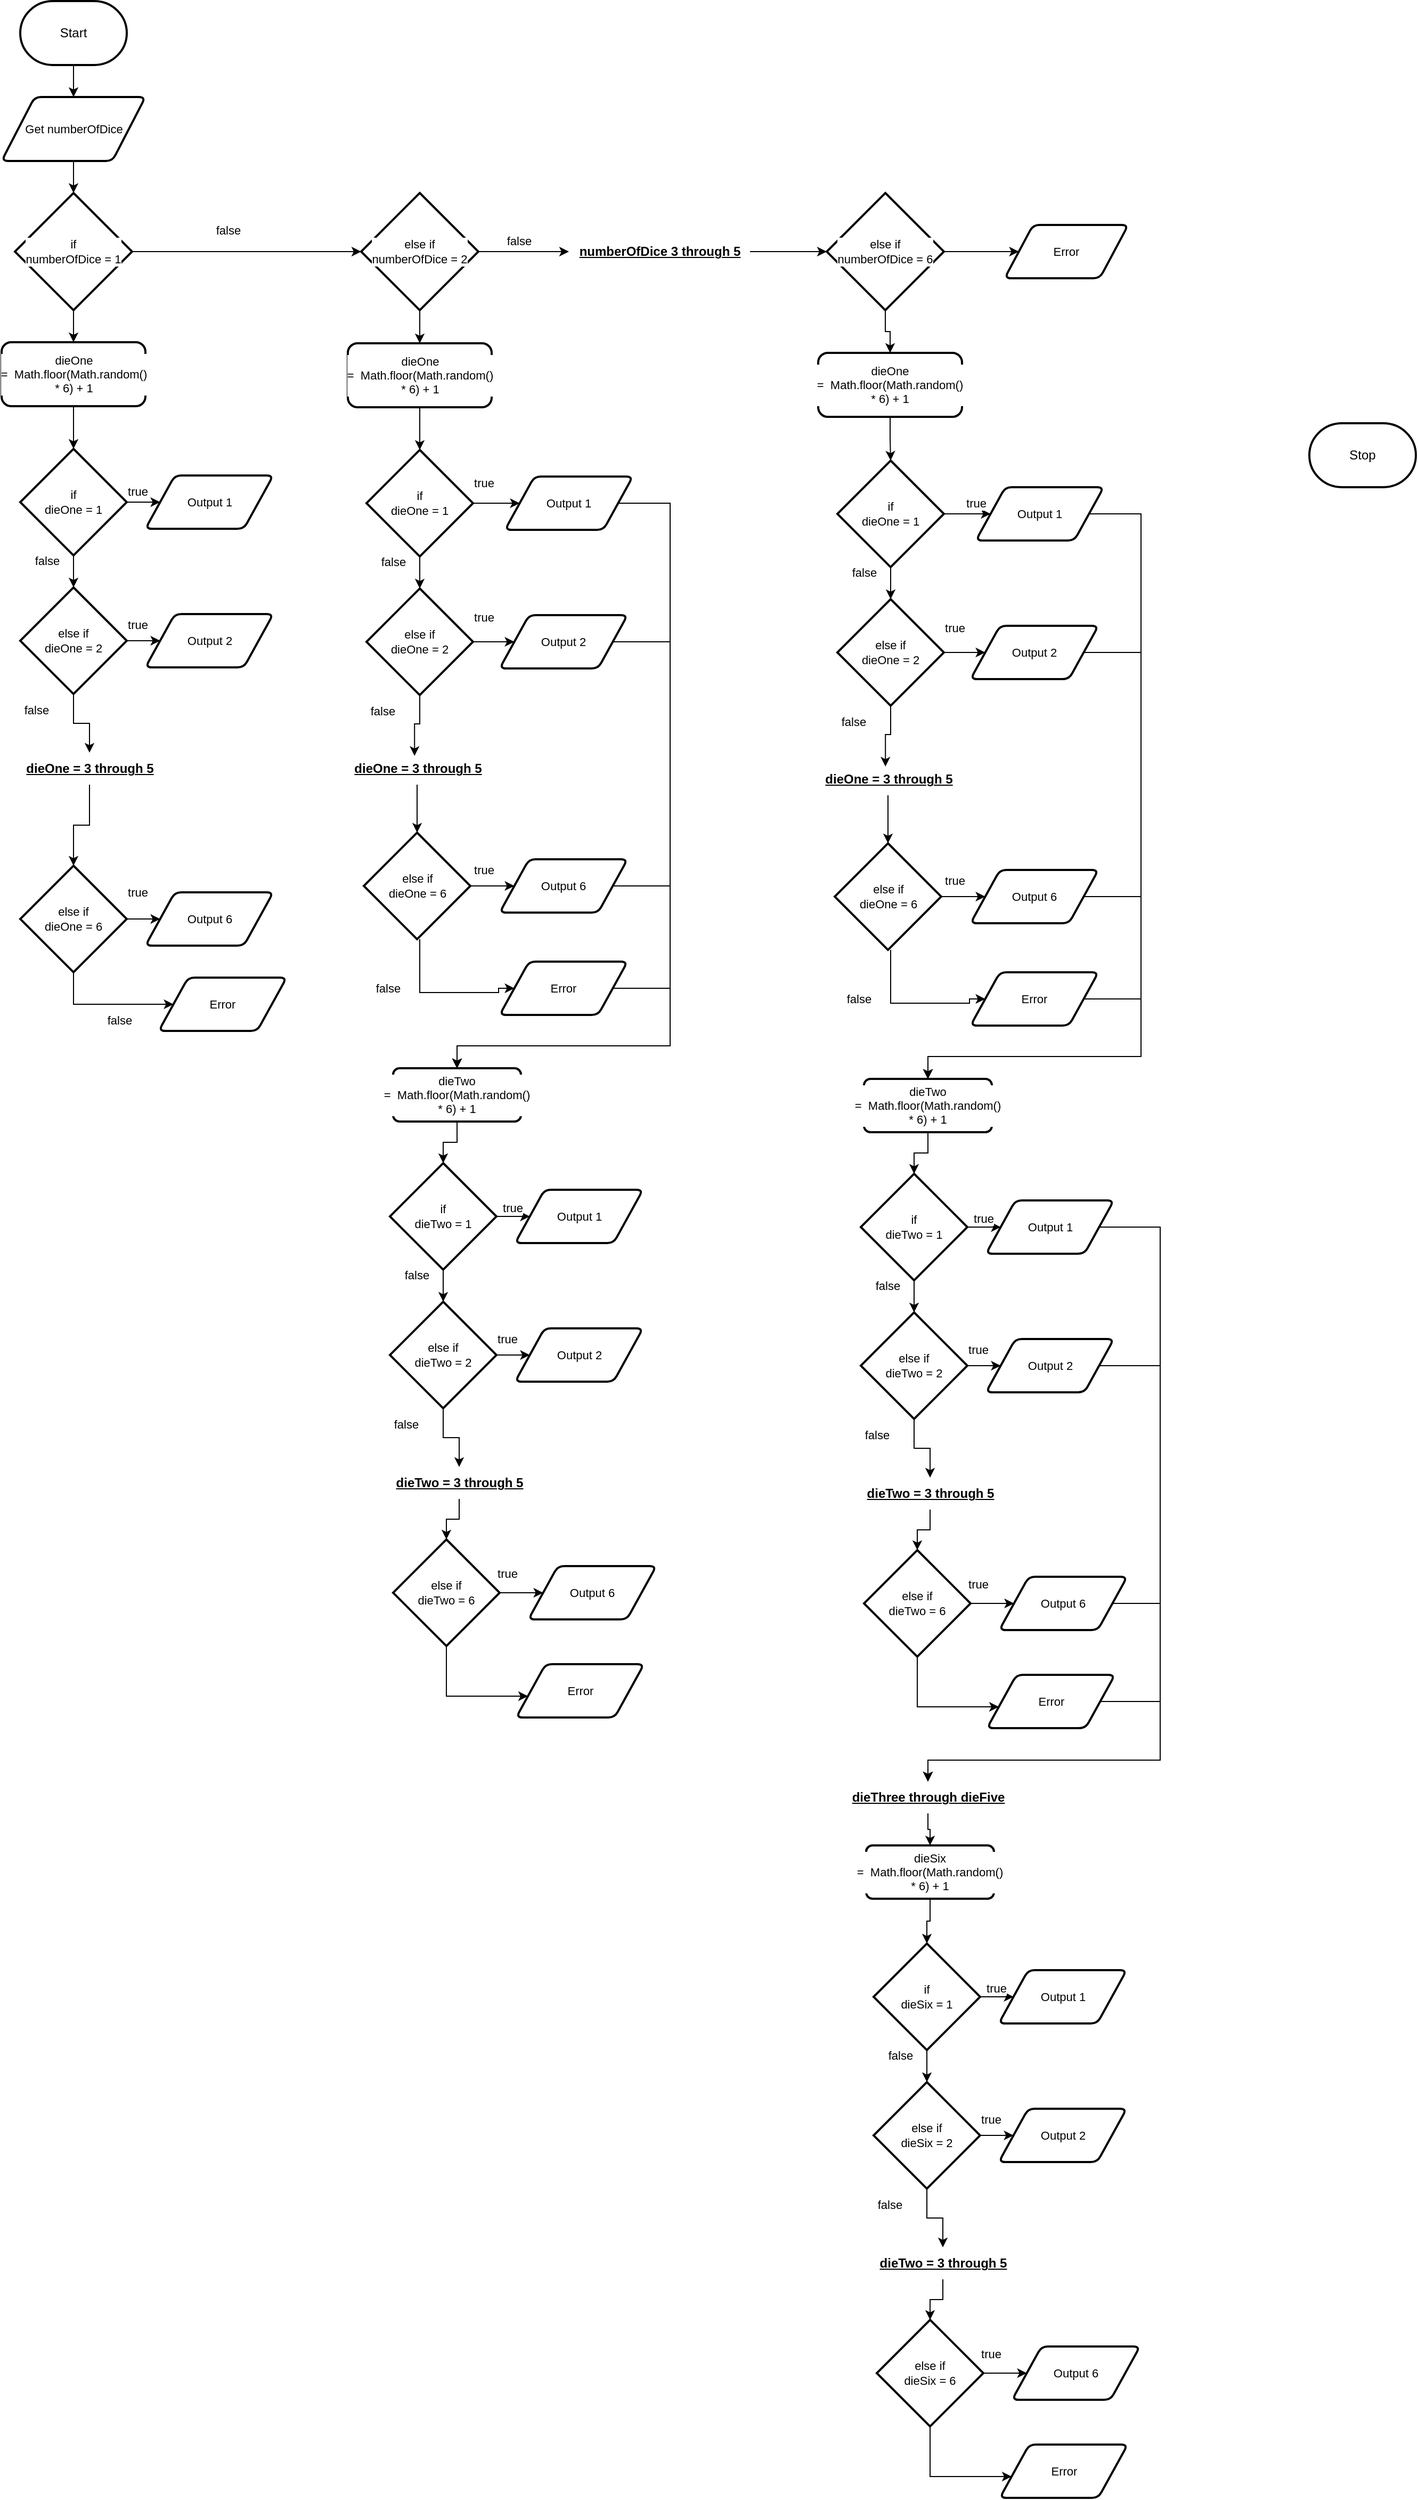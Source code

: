<mxfile>
    <diagram id="HIP3nbAZw_EuaXWnEj3U" name="Page-1">
        <mxGraphModel dx="1920" dy="935" grid="1" gridSize="10" guides="1" tooltips="1" connect="1" arrows="1" fold="1" page="1" pageScale="1" pageWidth="850" pageHeight="1100" math="0" shadow="0">
            <root>
                <mxCell id="0"/>
                <mxCell id="1" parent="0"/>
                <mxCell id="7" value="" style="edgeStyle=orthogonalEdgeStyle;shape=connector;rounded=0;html=1;strokeColor=default;align=center;verticalAlign=middle;fontFamily=Helvetica;fontSize=11;fontColor=default;labelBackgroundColor=default;endArrow=classic;" parent="1" source="2" target="6" edge="1">
                    <mxGeometry relative="1" as="geometry"/>
                </mxCell>
                <mxCell id="2" value="Start" style="strokeWidth=2;html=1;shape=mxgraph.flowchart.terminator;whiteSpace=wrap;" parent="1" vertex="1">
                    <mxGeometry x="50" y="10" width="100" height="60" as="geometry"/>
                </mxCell>
                <mxCell id="5" value="Stop" style="strokeWidth=2;html=1;shape=mxgraph.flowchart.terminator;whiteSpace=wrap;" parent="1" vertex="1">
                    <mxGeometry x="1260" y="406" width="100" height="60" as="geometry"/>
                </mxCell>
                <mxCell id="12" value="" style="edgeStyle=orthogonalEdgeStyle;shape=connector;rounded=0;html=1;strokeColor=default;align=center;verticalAlign=middle;fontFamily=Helvetica;fontSize=11;fontColor=default;labelBackgroundColor=default;endArrow=classic;" parent="1" source="6" target="11" edge="1">
                    <mxGeometry relative="1" as="geometry"/>
                </mxCell>
                <mxCell id="6" value="Get numberOfDice" style="shape=parallelogram;html=1;strokeWidth=2;perimeter=parallelogramPerimeter;whiteSpace=wrap;rounded=1;arcSize=12;size=0.23;fontFamily=Helvetica;fontSize=11;fontColor=default;labelBackgroundColor=default;" parent="1" vertex="1">
                    <mxGeometry x="32.5" y="100" width="135" height="60" as="geometry"/>
                </mxCell>
                <mxCell id="17" value="" style="edgeStyle=orthogonalEdgeStyle;shape=connector;rounded=0;html=1;strokeColor=default;align=center;verticalAlign=middle;fontFamily=Helvetica;fontSize=11;fontColor=default;labelBackgroundColor=default;endArrow=classic;" parent="1" source="11" target="13" edge="1">
                    <mxGeometry relative="1" as="geometry"/>
                </mxCell>
                <mxCell id="29" value="" style="edgeStyle=orthogonalEdgeStyle;shape=connector;rounded=0;html=1;strokeColor=default;align=center;verticalAlign=middle;fontFamily=Helvetica;fontSize=11;fontColor=default;labelBackgroundColor=default;endArrow=classic;" parent="1" source="11" target="28" edge="1">
                    <mxGeometry relative="1" as="geometry"/>
                </mxCell>
                <mxCell id="11" value="if&lt;div&gt;numberOfDice = 1&lt;/div&gt;" style="strokeWidth=2;html=1;shape=mxgraph.flowchart.decision;whiteSpace=wrap;fontFamily=Helvetica;fontSize=11;fontColor=default;labelBackgroundColor=default;" parent="1" vertex="1">
                    <mxGeometry x="45" y="190" width="110" height="110" as="geometry"/>
                </mxCell>
                <mxCell id="18" value="" style="edgeStyle=orthogonalEdgeStyle;shape=connector;rounded=0;html=1;strokeColor=default;align=center;verticalAlign=middle;fontFamily=Helvetica;fontSize=11;fontColor=default;labelBackgroundColor=default;endArrow=classic;" parent="1" source="259" target="14" edge="1">
                    <mxGeometry relative="1" as="geometry"/>
                </mxCell>
                <mxCell id="102" value="" style="edgeStyle=orthogonalEdgeStyle;shape=connector;rounded=0;html=1;strokeColor=default;align=center;verticalAlign=middle;fontFamily=Helvetica;fontSize=11;fontColor=default;labelBackgroundColor=default;endArrow=classic;" parent="1" source="13" target="69" edge="1">
                    <mxGeometry relative="1" as="geometry"/>
                </mxCell>
                <mxCell id="13" value="else if&lt;br&gt;&lt;div&gt;numberOfDice = 2&lt;/div&gt;" style="strokeWidth=2;html=1;shape=mxgraph.flowchart.decision;whiteSpace=wrap;fontFamily=Helvetica;fontSize=11;fontColor=default;labelBackgroundColor=default;" parent="1" vertex="1">
                    <mxGeometry x="370" y="190" width="110" height="110" as="geometry"/>
                </mxCell>
                <mxCell id="346" value="" style="edgeStyle=orthogonalEdgeStyle;shape=connector;rounded=0;html=1;strokeColor=default;align=center;verticalAlign=middle;fontFamily=Helvetica;fontSize=11;fontColor=default;labelBackgroundColor=default;endArrow=classic;" edge="1" parent="1" source="14" target="345">
                    <mxGeometry relative="1" as="geometry"/>
                </mxCell>
                <mxCell id="383" value="" style="edgeStyle=orthogonalEdgeStyle;shape=connector;rounded=0;html=1;strokeColor=default;align=center;verticalAlign=middle;fontFamily=Helvetica;fontSize=11;fontColor=default;labelBackgroundColor=default;endArrow=classic;" edge="1" parent="1" source="14" target="382">
                    <mxGeometry relative="1" as="geometry"/>
                </mxCell>
                <mxCell id="14" value="else if&lt;br&gt;&lt;div&gt;numberOfDice = 6&lt;/div&gt;" style="strokeWidth=2;html=1;shape=mxgraph.flowchart.decision;whiteSpace=wrap;fontFamily=Helvetica;fontSize=11;fontColor=default;labelBackgroundColor=default;" parent="1" vertex="1">
                    <mxGeometry x="807" y="190" width="110" height="110" as="geometry"/>
                </mxCell>
                <mxCell id="27" value="false" style="text;html=1;align=center;verticalAlign=middle;resizable=0;points=[];autosize=1;strokeColor=none;fillColor=none;fontFamily=Helvetica;fontSize=11;fontColor=default;labelBackgroundColor=default;" parent="1" vertex="1">
                    <mxGeometry x="220" y="210" width="50" height="30" as="geometry"/>
                </mxCell>
                <mxCell id="31" value="" style="edgeStyle=orthogonalEdgeStyle;shape=connector;rounded=0;html=1;strokeColor=default;align=center;verticalAlign=middle;fontFamily=Helvetica;fontSize=11;fontColor=default;labelBackgroundColor=default;endArrow=classic;" parent="1" source="28" target="30" edge="1">
                    <mxGeometry relative="1" as="geometry"/>
                </mxCell>
                <mxCell id="28" value="dieOne =&amp;nbsp;&amp;nbsp;Math.floor(Math.random() * 6) + 1" style="rounded=1;whiteSpace=wrap;html=1;fontSize=11;strokeWidth=2;labelBackgroundColor=default;" parent="1" vertex="1">
                    <mxGeometry x="32.5" y="330" width="135" height="60" as="geometry"/>
                </mxCell>
                <mxCell id="37" value="" style="edgeStyle=orthogonalEdgeStyle;shape=connector;rounded=0;html=1;strokeColor=default;align=center;verticalAlign=middle;fontFamily=Helvetica;fontSize=11;fontColor=default;labelBackgroundColor=default;endArrow=classic;" parent="1" source="30" target="36" edge="1">
                    <mxGeometry relative="1" as="geometry"/>
                </mxCell>
                <mxCell id="45" value="" style="edgeStyle=orthogonalEdgeStyle;shape=connector;rounded=0;html=1;strokeColor=default;align=center;verticalAlign=middle;fontFamily=Helvetica;fontSize=11;fontColor=default;labelBackgroundColor=default;endArrow=classic;" parent="1" source="30" target="44" edge="1">
                    <mxGeometry relative="1" as="geometry"/>
                </mxCell>
                <mxCell id="30" value="if&lt;div&gt;dieOne = 1&lt;/div&gt;" style="strokeWidth=2;html=1;shape=mxgraph.flowchart.decision;whiteSpace=wrap;fontFamily=Helvetica;fontSize=11;fontColor=default;labelBackgroundColor=default;" parent="1" vertex="1">
                    <mxGeometry x="50" y="430" width="100" height="100" as="geometry"/>
                </mxCell>
                <mxCell id="32" value="false" style="text;html=1;align=center;verticalAlign=middle;resizable=0;points=[];autosize=1;strokeColor=none;fillColor=none;fontFamily=Helvetica;fontSize=11;fontColor=default;labelBackgroundColor=default;" parent="1" vertex="1">
                    <mxGeometry x="492.5" y="220" width="50" height="30" as="geometry"/>
                </mxCell>
                <mxCell id="39" value="" style="edgeStyle=orthogonalEdgeStyle;shape=connector;rounded=0;html=1;strokeColor=default;align=center;verticalAlign=middle;fontFamily=Helvetica;fontSize=11;fontColor=default;labelBackgroundColor=default;endArrow=classic;" parent="1" source="260" target="42" edge="1">
                    <mxGeometry relative="1" as="geometry">
                        <mxPoint x="100" y="710" as="targetPoint"/>
                    </mxGeometry>
                </mxCell>
                <mxCell id="47" value="" style="edgeStyle=orthogonalEdgeStyle;shape=connector;rounded=0;html=1;strokeColor=default;align=center;verticalAlign=middle;fontFamily=Helvetica;fontSize=11;fontColor=default;labelBackgroundColor=default;endArrow=classic;" parent="1" source="36" target="46" edge="1">
                    <mxGeometry relative="1" as="geometry"/>
                </mxCell>
                <mxCell id="36" value="else if&lt;div&gt;dieOne = 2&lt;/div&gt;" style="strokeWidth=2;html=1;shape=mxgraph.flowchart.decision;whiteSpace=wrap;fontFamily=Helvetica;fontSize=11;fontColor=default;labelBackgroundColor=default;" parent="1" vertex="1">
                    <mxGeometry x="50" y="560" width="100" height="100" as="geometry"/>
                </mxCell>
                <mxCell id="55" value="" style="edgeStyle=orthogonalEdgeStyle;shape=connector;rounded=0;html=1;strokeColor=default;align=center;verticalAlign=middle;fontFamily=Helvetica;fontSize=11;fontColor=default;labelBackgroundColor=default;endArrow=classic;" parent="1" source="42" target="54" edge="1">
                    <mxGeometry relative="1" as="geometry"/>
                </mxCell>
                <mxCell id="56" style="edgeStyle=orthogonalEdgeStyle;shape=connector;rounded=0;html=1;strokeColor=default;align=center;verticalAlign=middle;fontFamily=Helvetica;fontSize=11;fontColor=default;labelBackgroundColor=default;endArrow=classic;entryX=0;entryY=0.5;entryDx=0;entryDy=0;" parent="1" source="42" target="57" edge="1">
                    <mxGeometry relative="1" as="geometry">
                        <mxPoint x="110" y="1090" as="targetPoint"/>
                        <Array as="points">
                            <mxPoint x="100" y="951"/>
                        </Array>
                    </mxGeometry>
                </mxCell>
                <mxCell id="42" value="else if&lt;div&gt;dieOne = 6&lt;/div&gt;" style="strokeWidth=2;html=1;shape=mxgraph.flowchart.decision;whiteSpace=wrap;fontFamily=Helvetica;fontSize=11;fontColor=default;labelBackgroundColor=default;" parent="1" vertex="1">
                    <mxGeometry x="50" y="821" width="100" height="100" as="geometry"/>
                </mxCell>
                <mxCell id="44" value="Output 1" style="shape=parallelogram;html=1;strokeWidth=2;perimeter=parallelogramPerimeter;whiteSpace=wrap;rounded=1;arcSize=12;size=0.23;fontFamily=Helvetica;fontSize=11;fontColor=default;labelBackgroundColor=default;" parent="1" vertex="1">
                    <mxGeometry x="167.5" y="455" width="120" height="50" as="geometry"/>
                </mxCell>
                <mxCell id="46" value="Output 2" style="shape=parallelogram;html=1;strokeWidth=2;perimeter=parallelogramPerimeter;whiteSpace=wrap;rounded=1;arcSize=12;size=0.23;fontFamily=Helvetica;fontSize=11;fontColor=default;labelBackgroundColor=default;" parent="1" vertex="1">
                    <mxGeometry x="167.5" y="585" width="120" height="50" as="geometry"/>
                </mxCell>
                <mxCell id="54" value="Output 6" style="shape=parallelogram;html=1;strokeWidth=2;perimeter=parallelogramPerimeter;whiteSpace=wrap;rounded=1;arcSize=12;size=0.23;fontFamily=Helvetica;fontSize=11;fontColor=default;labelBackgroundColor=default;" parent="1" vertex="1">
                    <mxGeometry x="167.5" y="846" width="120" height="50" as="geometry"/>
                </mxCell>
                <mxCell id="57" value="Error" style="shape=parallelogram;html=1;strokeWidth=2;perimeter=parallelogramPerimeter;whiteSpace=wrap;rounded=1;arcSize=12;size=0.23;fontFamily=Helvetica;fontSize=11;fontColor=default;labelBackgroundColor=default;" parent="1" vertex="1">
                    <mxGeometry x="180" y="926" width="120" height="50" as="geometry"/>
                </mxCell>
                <mxCell id="58" value="false" style="text;html=1;align=center;verticalAlign=middle;resizable=0;points=[];autosize=1;strokeColor=none;fillColor=none;fontFamily=Helvetica;fontSize=11;fontColor=default;labelBackgroundColor=default;" parent="1" vertex="1">
                    <mxGeometry x="50" y="520" width="50" height="30" as="geometry"/>
                </mxCell>
                <mxCell id="59" value="false" style="text;html=1;align=center;verticalAlign=middle;resizable=0;points=[];autosize=1;strokeColor=none;fillColor=none;fontFamily=Helvetica;fontSize=11;fontColor=default;labelBackgroundColor=default;" parent="1" vertex="1">
                    <mxGeometry x="40" y="660" width="50" height="30" as="geometry"/>
                </mxCell>
                <mxCell id="62" value="false" style="text;html=1;align=center;verticalAlign=middle;resizable=0;points=[];autosize=1;strokeColor=none;fillColor=none;fontFamily=Helvetica;fontSize=11;fontColor=default;labelBackgroundColor=default;" parent="1" vertex="1">
                    <mxGeometry x="117.5" y="951" width="50" height="30" as="geometry"/>
                </mxCell>
                <mxCell id="63" value="true" style="text;html=1;align=center;verticalAlign=middle;resizable=0;points=[];autosize=1;strokeColor=none;fillColor=none;fontFamily=Helvetica;fontSize=11;fontColor=default;labelBackgroundColor=default;" parent="1" vertex="1">
                    <mxGeometry x="140" y="831" width="40" height="30" as="geometry"/>
                </mxCell>
                <mxCell id="66" value="true" style="text;html=1;align=center;verticalAlign=middle;resizable=0;points=[];autosize=1;strokeColor=none;fillColor=none;fontFamily=Helvetica;fontSize=11;fontColor=default;labelBackgroundColor=default;" parent="1" vertex="1">
                    <mxGeometry x="140" y="580" width="40" height="30" as="geometry"/>
                </mxCell>
                <mxCell id="67" value="true" style="text;html=1;align=center;verticalAlign=middle;resizable=0;points=[];autosize=1;strokeColor=none;fillColor=none;fontFamily=Helvetica;fontSize=11;fontColor=default;labelBackgroundColor=default;" parent="1" vertex="1">
                    <mxGeometry x="140" y="455" width="40" height="30" as="geometry"/>
                </mxCell>
                <mxCell id="68" value="" style="edgeStyle=orthogonalEdgeStyle;shape=connector;rounded=0;html=1;strokeColor=default;align=center;verticalAlign=middle;fontFamily=Helvetica;fontSize=11;fontColor=default;labelBackgroundColor=default;endArrow=classic;" parent="1" source="69" target="72" edge="1">
                    <mxGeometry relative="1" as="geometry"/>
                </mxCell>
                <mxCell id="69" value="dieOne =&amp;nbsp;&amp;nbsp;Math.floor(Math.random() * 6) + 1" style="rounded=1;whiteSpace=wrap;html=1;fontSize=11;strokeWidth=2;labelBackgroundColor=default;" parent="1" vertex="1">
                    <mxGeometry x="357.5" y="331" width="135" height="60" as="geometry"/>
                </mxCell>
                <mxCell id="70" value="" style="edgeStyle=orthogonalEdgeStyle;shape=connector;rounded=0;html=1;strokeColor=default;align=center;verticalAlign=middle;fontFamily=Helvetica;fontSize=11;fontColor=default;labelBackgroundColor=default;endArrow=classic;" parent="1" source="72" target="75" edge="1">
                    <mxGeometry relative="1" as="geometry"/>
                </mxCell>
                <mxCell id="71" value="" style="edgeStyle=orthogonalEdgeStyle;shape=connector;rounded=0;html=1;strokeColor=default;align=center;verticalAlign=middle;fontFamily=Helvetica;fontSize=11;fontColor=default;labelBackgroundColor=default;endArrow=classic;entryX=0;entryY=0.5;entryDx=0;entryDy=0;" parent="1" source="72" target="95" edge="1">
                    <mxGeometry relative="1" as="geometry">
                        <mxPoint x="506" y="481" as="targetPoint"/>
                    </mxGeometry>
                </mxCell>
                <mxCell id="72" value="if&lt;div&gt;dieOne = 1&lt;/div&gt;" style="strokeWidth=2;html=1;shape=mxgraph.flowchart.decision;whiteSpace=wrap;fontFamily=Helvetica;fontSize=11;fontColor=default;labelBackgroundColor=default;" parent="1" vertex="1">
                    <mxGeometry x="375" y="431" width="100" height="100" as="geometry"/>
                </mxCell>
                <mxCell id="73" value="" style="edgeStyle=orthogonalEdgeStyle;shape=connector;rounded=0;html=1;strokeColor=default;align=center;verticalAlign=middle;fontFamily=Helvetica;fontSize=11;fontColor=default;labelBackgroundColor=default;endArrow=classic;entryX=0.483;entryY=0.101;entryDx=0;entryDy=0;entryPerimeter=0;" parent="1" source="75" target="263" edge="1">
                    <mxGeometry relative="1" as="geometry">
                        <mxPoint x="425" y="691" as="targetPoint"/>
                    </mxGeometry>
                </mxCell>
                <mxCell id="74" value="" style="edgeStyle=orthogonalEdgeStyle;shape=connector;rounded=0;html=1;strokeColor=default;align=center;verticalAlign=middle;fontFamily=Helvetica;fontSize=11;fontColor=default;labelBackgroundColor=default;endArrow=classic;entryX=0;entryY=0.5;entryDx=0;entryDy=0;" parent="1" source="75" target="96" edge="1">
                    <mxGeometry relative="1" as="geometry">
                        <mxPoint x="506" y="611" as="targetPoint"/>
                    </mxGeometry>
                </mxCell>
                <mxCell id="75" value="else if&lt;div&gt;dieOne = 2&lt;/div&gt;" style="strokeWidth=2;html=1;shape=mxgraph.flowchart.decision;whiteSpace=wrap;fontFamily=Helvetica;fontSize=11;fontColor=default;labelBackgroundColor=default;" parent="1" vertex="1">
                    <mxGeometry x="375" y="561" width="100" height="100" as="geometry"/>
                </mxCell>
                <mxCell id="82" value="" style="edgeStyle=orthogonalEdgeStyle;shape=connector;rounded=0;html=1;strokeColor=default;align=center;verticalAlign=middle;fontFamily=Helvetica;fontSize=11;fontColor=default;labelBackgroundColor=default;endArrow=classic;entryX=0;entryY=0.5;entryDx=0;entryDy=0;" parent="1" source="84" target="99" edge="1">
                    <mxGeometry relative="1" as="geometry">
                        <mxPoint x="506" y="1001" as="targetPoint"/>
                    </mxGeometry>
                </mxCell>
                <mxCell id="83" style="edgeStyle=orthogonalEdgeStyle;shape=connector;rounded=0;html=1;strokeColor=default;align=center;verticalAlign=middle;fontFamily=Helvetica;fontSize=11;fontColor=default;labelBackgroundColor=default;endArrow=classic;entryX=0;entryY=0.5;entryDx=0;entryDy=0;" parent="1" source="84" target="100" edge="1">
                    <mxGeometry relative="1" as="geometry">
                        <mxPoint x="505" y="1091" as="targetPoint"/>
                        <Array as="points">
                            <mxPoint x="425" y="940"/>
                            <mxPoint x="499" y="940"/>
                        </Array>
                    </mxGeometry>
                </mxCell>
                <mxCell id="84" value="else if&lt;div&gt;dieOne = 6&lt;/div&gt;" style="strokeWidth=2;html=1;shape=mxgraph.flowchart.decision;whiteSpace=wrap;fontFamily=Helvetica;fontSize=11;fontColor=default;labelBackgroundColor=default;" parent="1" vertex="1">
                    <mxGeometry x="372.5" y="790" width="100" height="100" as="geometry"/>
                </mxCell>
                <mxCell id="85" value="false" style="text;html=1;align=center;verticalAlign=middle;resizable=0;points=[];autosize=1;strokeColor=none;fillColor=none;fontFamily=Helvetica;fontSize=11;fontColor=default;labelBackgroundColor=default;" parent="1" vertex="1">
                    <mxGeometry x="375" y="521" width="50" height="30" as="geometry"/>
                </mxCell>
                <mxCell id="86" value="false" style="text;html=1;align=center;verticalAlign=middle;resizable=0;points=[];autosize=1;strokeColor=none;fillColor=none;fontFamily=Helvetica;fontSize=11;fontColor=default;labelBackgroundColor=default;" parent="1" vertex="1">
                    <mxGeometry x="365" y="661" width="50" height="30" as="geometry"/>
                </mxCell>
                <mxCell id="88" value="false" style="text;html=1;align=center;verticalAlign=middle;resizable=0;points=[];autosize=1;strokeColor=none;fillColor=none;fontFamily=Helvetica;fontSize=11;fontColor=default;labelBackgroundColor=default;" parent="1" vertex="1">
                    <mxGeometry x="370" y="921" width="50" height="30" as="geometry"/>
                </mxCell>
                <mxCell id="90" value="true" style="text;html=1;align=center;verticalAlign=middle;resizable=0;points=[];autosize=1;strokeColor=none;fillColor=none;fontFamily=Helvetica;fontSize=11;fontColor=default;labelBackgroundColor=default;" parent="1" vertex="1">
                    <mxGeometry x="465" y="810" width="40" height="30" as="geometry"/>
                </mxCell>
                <mxCell id="93" value="true" style="text;html=1;align=center;verticalAlign=middle;resizable=0;points=[];autosize=1;strokeColor=none;fillColor=none;fontFamily=Helvetica;fontSize=11;fontColor=default;labelBackgroundColor=default;" parent="1" vertex="1">
                    <mxGeometry x="465" y="573" width="40" height="30" as="geometry"/>
                </mxCell>
                <mxCell id="94" value="true" style="text;html=1;align=center;verticalAlign=middle;resizable=0;points=[];autosize=1;strokeColor=none;fillColor=none;fontFamily=Helvetica;fontSize=11;fontColor=default;labelBackgroundColor=default;" parent="1" vertex="1">
                    <mxGeometry x="465" y="447" width="40" height="30" as="geometry"/>
                </mxCell>
                <mxCell id="266" style="edgeStyle=orthogonalEdgeStyle;shape=connector;rounded=0;html=1;entryX=0.5;entryY=0;entryDx=0;entryDy=0;strokeColor=default;align=center;verticalAlign=middle;fontFamily=Helvetica;fontSize=11;fontColor=default;labelBackgroundColor=default;endArrow=classic;" edge="1" parent="1" source="95" target="135">
                    <mxGeometry relative="1" as="geometry">
                        <Array as="points">
                            <mxPoint x="660" y="481"/>
                            <mxPoint x="660" y="990"/>
                            <mxPoint x="460" y="990"/>
                        </Array>
                    </mxGeometry>
                </mxCell>
                <mxCell id="95" value="Output 1" style="shape=parallelogram;html=1;strokeWidth=2;perimeter=parallelogramPerimeter;whiteSpace=wrap;rounded=1;arcSize=12;size=0.23;fontFamily=Helvetica;fontSize=11;fontColor=default;labelBackgroundColor=default;" parent="1" vertex="1">
                    <mxGeometry x="505" y="456" width="120" height="50" as="geometry"/>
                </mxCell>
                <mxCell id="267" style="edgeStyle=orthogonalEdgeStyle;shape=connector;rounded=0;html=1;strokeColor=default;align=center;verticalAlign=middle;fontFamily=Helvetica;fontSize=11;fontColor=default;labelBackgroundColor=default;endArrow=classic;entryX=0.5;entryY=0;entryDx=0;entryDy=0;" edge="1" parent="1" source="96" target="135">
                    <mxGeometry relative="1" as="geometry">
                        <mxPoint x="700" y="710" as="targetPoint"/>
                        <Array as="points">
                            <mxPoint x="660" y="611"/>
                            <mxPoint x="660" y="990"/>
                            <mxPoint x="460" y="990"/>
                        </Array>
                    </mxGeometry>
                </mxCell>
                <mxCell id="96" value="Output 2" style="shape=parallelogram;html=1;strokeWidth=2;perimeter=parallelogramPerimeter;whiteSpace=wrap;rounded=1;arcSize=12;size=0.23;fontFamily=Helvetica;fontSize=11;fontColor=default;labelBackgroundColor=default;" parent="1" vertex="1">
                    <mxGeometry x="500" y="586" width="120" height="50" as="geometry"/>
                </mxCell>
                <mxCell id="268" style="edgeStyle=orthogonalEdgeStyle;shape=connector;rounded=0;html=1;entryX=0.5;entryY=0;entryDx=0;entryDy=0;strokeColor=default;align=center;verticalAlign=middle;fontFamily=Helvetica;fontSize=11;fontColor=default;labelBackgroundColor=default;endArrow=classic;" edge="1" parent="1" source="99" target="135">
                    <mxGeometry relative="1" as="geometry">
                        <Array as="points">
                            <mxPoint x="660" y="840"/>
                            <mxPoint x="660" y="990"/>
                            <mxPoint x="460" y="990"/>
                        </Array>
                    </mxGeometry>
                </mxCell>
                <mxCell id="99" value="Output 6" style="shape=parallelogram;html=1;strokeWidth=2;perimeter=parallelogramPerimeter;whiteSpace=wrap;rounded=1;arcSize=12;size=0.23;fontFamily=Helvetica;fontSize=11;fontColor=default;labelBackgroundColor=default;" parent="1" vertex="1">
                    <mxGeometry x="500" y="815" width="120" height="50" as="geometry"/>
                </mxCell>
                <mxCell id="269" style="edgeStyle=orthogonalEdgeStyle;shape=connector;rounded=0;html=1;strokeColor=default;align=center;verticalAlign=middle;fontFamily=Helvetica;fontSize=11;fontColor=default;labelBackgroundColor=default;endArrow=classic;entryX=0.5;entryY=0;entryDx=0;entryDy=0;" edge="1" parent="1" source="100" target="135">
                    <mxGeometry relative="1" as="geometry">
                        <mxPoint x="690" y="990" as="targetPoint"/>
                        <Array as="points">
                            <mxPoint x="660" y="936"/>
                            <mxPoint x="660" y="990"/>
                            <mxPoint x="460" y="990"/>
                        </Array>
                    </mxGeometry>
                </mxCell>
                <mxCell id="100" value="Error" style="shape=parallelogram;html=1;strokeWidth=2;perimeter=parallelogramPerimeter;whiteSpace=wrap;rounded=1;arcSize=12;size=0.23;fontFamily=Helvetica;fontSize=11;fontColor=default;labelBackgroundColor=default;" parent="1" vertex="1">
                    <mxGeometry x="500" y="911" width="120" height="50" as="geometry"/>
                </mxCell>
                <mxCell id="291" value="" style="edgeStyle=orthogonalEdgeStyle;shape=connector;rounded=0;html=1;strokeColor=default;align=center;verticalAlign=middle;fontFamily=Helvetica;fontSize=11;fontColor=default;labelBackgroundColor=default;endArrow=classic;" edge="1" parent="1" source="135" target="272">
                    <mxGeometry relative="1" as="geometry"/>
                </mxCell>
                <UserObject label="&lt;span style=&quot;color: rgb(0, 0, 0); font-family: Helvetica; font-size: 11px; font-style: normal; font-variant-ligatures: normal; font-variant-caps: normal; font-weight: 400; letter-spacing: normal; orphans: 2; text-align: center; text-indent: 0px; text-transform: none; widows: 2; word-spacing: 0px; -webkit-text-stroke-width: 0px; white-space: normal; background-color: rgb(255, 255, 255); text-decoration-thickness: initial; text-decoration-style: initial; text-decoration-color: initial; float: none; display: inline !important;&quot;&gt;dieTwo =&amp;nbsp;&amp;nbsp;Math.floor(Math.random() * 6) + 1&lt;/span&gt;" id="135">
                    <mxCell style="rounded=1;whiteSpace=wrap;html=1;fontSize=11;strokeWidth=2;arcSize=12;labelBackgroundColor=default;" parent="1" vertex="1">
                        <mxGeometry x="400" y="1011" width="120" height="50" as="geometry"/>
                    </mxCell>
                </UserObject>
                <mxCell id="261" value="" style="edgeStyle=orthogonalEdgeStyle;shape=connector;rounded=0;html=1;strokeColor=default;align=center;verticalAlign=middle;fontFamily=Helvetica;fontSize=11;fontColor=default;labelBackgroundColor=default;endArrow=classic;" edge="1" parent="1" source="36" target="260">
                    <mxGeometry relative="1" as="geometry">
                        <mxPoint x="100" y="660" as="sourcePoint"/>
                        <mxPoint x="100" y="821" as="targetPoint"/>
                    </mxGeometry>
                </mxCell>
                <mxCell id="260" value="&lt;b&gt;&lt;u&gt;dieOne = 3 through 5&lt;/u&gt;&lt;/b&gt;" style="text;html=1;align=center;verticalAlign=middle;resizable=0;points=[];autosize=1;strokeColor=none;fillColor=none;" vertex="1" parent="1">
                    <mxGeometry x="45" y="715" width="140" height="30" as="geometry"/>
                </mxCell>
                <mxCell id="262" value="" style="edgeStyle=orthogonalEdgeStyle;shape=connector;rounded=0;html=1;strokeColor=default;align=center;verticalAlign=middle;fontFamily=Helvetica;fontSize=11;fontColor=default;labelBackgroundColor=default;endArrow=classic;" edge="1" parent="1" source="13" target="259">
                    <mxGeometry relative="1" as="geometry">
                        <mxPoint x="480" y="245" as="sourcePoint"/>
                        <mxPoint x="819" y="245" as="targetPoint"/>
                    </mxGeometry>
                </mxCell>
                <mxCell id="259" value="&lt;b&gt;&lt;u&gt;numberOfDice 3 through 5&lt;/u&gt;&lt;/b&gt;" style="text;html=1;align=center;verticalAlign=middle;resizable=0;points=[];autosize=1;strokeColor=none;fillColor=none;" vertex="1" parent="1">
                    <mxGeometry x="565" y="230" width="170" height="30" as="geometry"/>
                </mxCell>
                <mxCell id="265" value="" style="edgeStyle=orthogonalEdgeStyle;shape=connector;rounded=0;html=1;strokeColor=default;align=center;verticalAlign=middle;fontFamily=Helvetica;fontSize=11;fontColor=default;labelBackgroundColor=default;endArrow=classic;" edge="1" parent="1" source="263" target="84">
                    <mxGeometry relative="1" as="geometry"/>
                </mxCell>
                <mxCell id="263" value="&lt;b&gt;&lt;u&gt;dieOne = 3 through 5&lt;/u&gt;&lt;/b&gt;" style="text;html=1;align=center;verticalAlign=middle;resizable=0;points=[];autosize=1;strokeColor=none;fillColor=none;" vertex="1" parent="1">
                    <mxGeometry x="352.5" y="715" width="140" height="30" as="geometry"/>
                </mxCell>
                <mxCell id="270" value="" style="edgeStyle=orthogonalEdgeStyle;shape=connector;rounded=0;html=1;strokeColor=default;align=center;verticalAlign=middle;fontFamily=Helvetica;fontSize=11;fontColor=default;labelBackgroundColor=default;endArrow=classic;" edge="1" parent="1" source="272" target="275">
                    <mxGeometry relative="1" as="geometry"/>
                </mxCell>
                <mxCell id="271" value="" style="edgeStyle=orthogonalEdgeStyle;shape=connector;rounded=0;html=1;strokeColor=default;align=center;verticalAlign=middle;fontFamily=Helvetica;fontSize=11;fontColor=default;labelBackgroundColor=default;endArrow=classic;" edge="1" parent="1" source="272" target="279">
                    <mxGeometry relative="1" as="geometry"/>
                </mxCell>
                <mxCell id="272" value="if&lt;div&gt;dieTwo = 1&lt;/div&gt;" style="strokeWidth=2;html=1;shape=mxgraph.flowchart.decision;whiteSpace=wrap;fontFamily=Helvetica;fontSize=11;fontColor=default;labelBackgroundColor=default;" vertex="1" parent="1">
                    <mxGeometry x="397" y="1100" width="100" height="100" as="geometry"/>
                </mxCell>
                <mxCell id="273" value="" style="edgeStyle=orthogonalEdgeStyle;shape=connector;rounded=0;html=1;strokeColor=default;align=center;verticalAlign=middle;fontFamily=Helvetica;fontSize=11;fontColor=default;labelBackgroundColor=default;endArrow=classic;" edge="1" parent="1" source="289" target="278">
                    <mxGeometry relative="1" as="geometry">
                        <mxPoint x="447" y="1380" as="targetPoint"/>
                    </mxGeometry>
                </mxCell>
                <mxCell id="274" value="" style="edgeStyle=orthogonalEdgeStyle;shape=connector;rounded=0;html=1;strokeColor=default;align=center;verticalAlign=middle;fontFamily=Helvetica;fontSize=11;fontColor=default;labelBackgroundColor=default;endArrow=classic;" edge="1" parent="1" source="275" target="280">
                    <mxGeometry relative="1" as="geometry"/>
                </mxCell>
                <mxCell id="275" value="else if&lt;div&gt;dieTwo = 2&lt;/div&gt;" style="strokeWidth=2;html=1;shape=mxgraph.flowchart.decision;whiteSpace=wrap;fontFamily=Helvetica;fontSize=11;fontColor=default;labelBackgroundColor=default;" vertex="1" parent="1">
                    <mxGeometry x="397" y="1230" width="100" height="100" as="geometry"/>
                </mxCell>
                <mxCell id="276" value="" style="edgeStyle=orthogonalEdgeStyle;shape=connector;rounded=0;html=1;strokeColor=default;align=center;verticalAlign=middle;fontFamily=Helvetica;fontSize=11;fontColor=default;labelBackgroundColor=default;endArrow=classic;" edge="1" parent="1" source="278" target="281">
                    <mxGeometry relative="1" as="geometry"/>
                </mxCell>
                <mxCell id="294" value="" style="edgeStyle=orthogonalEdgeStyle;shape=connector;rounded=0;html=1;strokeColor=default;align=center;verticalAlign=middle;fontFamily=Helvetica;fontSize=11;fontColor=default;labelBackgroundColor=default;endArrow=classic;" edge="1" parent="1" source="278" target="282">
                    <mxGeometry relative="1" as="geometry">
                        <Array as="points">
                            <mxPoint x="450" y="1600"/>
                        </Array>
                    </mxGeometry>
                </mxCell>
                <mxCell id="278" value="else if&lt;div&gt;dieTwo = 6&lt;/div&gt;" style="strokeWidth=2;html=1;shape=mxgraph.flowchart.decision;whiteSpace=wrap;fontFamily=Helvetica;fontSize=11;fontColor=default;labelBackgroundColor=default;" vertex="1" parent="1">
                    <mxGeometry x="400" y="1453" width="100" height="100" as="geometry"/>
                </mxCell>
                <mxCell id="279" value="Output 1" style="shape=parallelogram;html=1;strokeWidth=2;perimeter=parallelogramPerimeter;whiteSpace=wrap;rounded=1;arcSize=12;size=0.23;fontFamily=Helvetica;fontSize=11;fontColor=default;labelBackgroundColor=default;" vertex="1" parent="1">
                    <mxGeometry x="514.5" y="1125" width="120" height="50" as="geometry"/>
                </mxCell>
                <mxCell id="280" value="Output 2" style="shape=parallelogram;html=1;strokeWidth=2;perimeter=parallelogramPerimeter;whiteSpace=wrap;rounded=1;arcSize=12;size=0.23;fontFamily=Helvetica;fontSize=11;fontColor=default;labelBackgroundColor=default;" vertex="1" parent="1">
                    <mxGeometry x="514.5" y="1255" width="120" height="50" as="geometry"/>
                </mxCell>
                <mxCell id="281" value="Output 6" style="shape=parallelogram;html=1;strokeWidth=2;perimeter=parallelogramPerimeter;whiteSpace=wrap;rounded=1;arcSize=12;size=0.23;fontFamily=Helvetica;fontSize=11;fontColor=default;labelBackgroundColor=default;" vertex="1" parent="1">
                    <mxGeometry x="527" y="1478" width="120" height="50" as="geometry"/>
                </mxCell>
                <mxCell id="282" value="Error" style="shape=parallelogram;html=1;strokeWidth=2;perimeter=parallelogramPerimeter;whiteSpace=wrap;rounded=1;arcSize=12;size=0.23;fontFamily=Helvetica;fontSize=11;fontColor=default;labelBackgroundColor=default;" vertex="1" parent="1">
                    <mxGeometry x="515.5" y="1570" width="120" height="50" as="geometry"/>
                </mxCell>
                <mxCell id="283" value="false" style="text;html=1;align=center;verticalAlign=middle;resizable=0;points=[];autosize=1;strokeColor=none;fillColor=none;fontFamily=Helvetica;fontSize=11;fontColor=default;labelBackgroundColor=default;" vertex="1" parent="1">
                    <mxGeometry x="397" y="1190" width="50" height="30" as="geometry"/>
                </mxCell>
                <mxCell id="284" value="false" style="text;html=1;align=center;verticalAlign=middle;resizable=0;points=[];autosize=1;strokeColor=none;fillColor=none;fontFamily=Helvetica;fontSize=11;fontColor=default;labelBackgroundColor=default;" vertex="1" parent="1">
                    <mxGeometry x="387" y="1330" width="50" height="30" as="geometry"/>
                </mxCell>
                <mxCell id="285" value="true" style="text;html=1;align=center;verticalAlign=middle;resizable=0;points=[];autosize=1;strokeColor=none;fillColor=none;fontFamily=Helvetica;fontSize=11;fontColor=default;labelBackgroundColor=default;" vertex="1" parent="1">
                    <mxGeometry x="487" y="1470" width="40" height="30" as="geometry"/>
                </mxCell>
                <mxCell id="286" value="true" style="text;html=1;align=center;verticalAlign=middle;resizable=0;points=[];autosize=1;strokeColor=none;fillColor=none;fontFamily=Helvetica;fontSize=11;fontColor=default;labelBackgroundColor=default;" vertex="1" parent="1">
                    <mxGeometry x="487" y="1250" width="40" height="30" as="geometry"/>
                </mxCell>
                <mxCell id="288" value="" style="edgeStyle=orthogonalEdgeStyle;shape=connector;rounded=0;html=1;strokeColor=default;align=center;verticalAlign=middle;fontFamily=Helvetica;fontSize=11;fontColor=default;labelBackgroundColor=default;endArrow=classic;" edge="1" parent="1" source="275" target="289">
                    <mxGeometry relative="1" as="geometry">
                        <mxPoint x="447" y="1330" as="sourcePoint"/>
                        <mxPoint x="447" y="1491" as="targetPoint"/>
                    </mxGeometry>
                </mxCell>
                <mxCell id="289" value="&lt;b&gt;&lt;u&gt;dieTwo = 3 through 5&lt;/u&gt;&lt;/b&gt;" style="text;html=1;align=center;verticalAlign=middle;resizable=0;points=[];autosize=1;strokeColor=none;fillColor=none;" vertex="1" parent="1">
                    <mxGeometry x="392" y="1385" width="140" height="30" as="geometry"/>
                </mxCell>
                <mxCell id="292" value="true" style="text;html=1;align=center;verticalAlign=middle;resizable=0;points=[];autosize=1;strokeColor=none;fillColor=none;fontFamily=Helvetica;fontSize=11;fontColor=default;labelBackgroundColor=default;" vertex="1" parent="1">
                    <mxGeometry x="492" y="1127" width="40" height="30" as="geometry"/>
                </mxCell>
                <mxCell id="298" value="" style="edgeStyle=orthogonalEdgeStyle;shape=connector;rounded=0;html=1;strokeColor=default;align=center;verticalAlign=middle;fontFamily=Helvetica;fontSize=11;fontColor=default;labelBackgroundColor=default;endArrow=classic;" edge="1" parent="1" source="300" target="303">
                    <mxGeometry relative="1" as="geometry"/>
                </mxCell>
                <mxCell id="299" value="" style="edgeStyle=orthogonalEdgeStyle;shape=connector;rounded=0;html=1;strokeColor=default;align=center;verticalAlign=middle;fontFamily=Helvetica;fontSize=11;fontColor=default;labelBackgroundColor=default;endArrow=classic;entryX=0;entryY=0.5;entryDx=0;entryDy=0;" edge="1" parent="1" source="300" target="314">
                    <mxGeometry relative="1" as="geometry">
                        <mxPoint x="948" y="491" as="targetPoint"/>
                    </mxGeometry>
                </mxCell>
                <mxCell id="300" value="if&lt;div&gt;dieOne = 1&lt;/div&gt;" style="strokeWidth=2;html=1;shape=mxgraph.flowchart.decision;whiteSpace=wrap;fontFamily=Helvetica;fontSize=11;fontColor=default;labelBackgroundColor=default;" vertex="1" parent="1">
                    <mxGeometry x="817" y="441" width="100" height="100" as="geometry"/>
                </mxCell>
                <mxCell id="301" value="" style="edgeStyle=orthogonalEdgeStyle;shape=connector;rounded=0;html=1;strokeColor=default;align=center;verticalAlign=middle;fontFamily=Helvetica;fontSize=11;fontColor=default;labelBackgroundColor=default;endArrow=classic;entryX=0.483;entryY=0.101;entryDx=0;entryDy=0;entryPerimeter=0;" edge="1" parent="1" source="303" target="324">
                    <mxGeometry relative="1" as="geometry">
                        <mxPoint x="867" y="701" as="targetPoint"/>
                    </mxGeometry>
                </mxCell>
                <mxCell id="302" value="" style="edgeStyle=orthogonalEdgeStyle;shape=connector;rounded=0;html=1;strokeColor=default;align=center;verticalAlign=middle;fontFamily=Helvetica;fontSize=11;fontColor=default;labelBackgroundColor=default;endArrow=classic;entryX=0;entryY=0.5;entryDx=0;entryDy=0;" edge="1" parent="1" source="303" target="316">
                    <mxGeometry relative="1" as="geometry">
                        <mxPoint x="948" y="621" as="targetPoint"/>
                    </mxGeometry>
                </mxCell>
                <mxCell id="303" value="else if&lt;div&gt;dieOne = 2&lt;/div&gt;" style="strokeWidth=2;html=1;shape=mxgraph.flowchart.decision;whiteSpace=wrap;fontFamily=Helvetica;fontSize=11;fontColor=default;labelBackgroundColor=default;" vertex="1" parent="1">
                    <mxGeometry x="817" y="571" width="100" height="100" as="geometry"/>
                </mxCell>
                <mxCell id="304" value="" style="edgeStyle=orthogonalEdgeStyle;shape=connector;rounded=0;html=1;strokeColor=default;align=center;verticalAlign=middle;fontFamily=Helvetica;fontSize=11;fontColor=default;labelBackgroundColor=default;endArrow=classic;entryX=0;entryY=0.5;entryDx=0;entryDy=0;" edge="1" parent="1" source="306" target="318">
                    <mxGeometry relative="1" as="geometry">
                        <mxPoint x="948" y="1011" as="targetPoint"/>
                    </mxGeometry>
                </mxCell>
                <mxCell id="305" style="edgeStyle=orthogonalEdgeStyle;shape=connector;rounded=0;html=1;strokeColor=default;align=center;verticalAlign=middle;fontFamily=Helvetica;fontSize=11;fontColor=default;labelBackgroundColor=default;endArrow=classic;entryX=0;entryY=0.5;entryDx=0;entryDy=0;" edge="1" parent="1" source="306" target="320">
                    <mxGeometry relative="1" as="geometry">
                        <mxPoint x="947" y="1101" as="targetPoint"/>
                        <Array as="points">
                            <mxPoint x="867" y="950"/>
                            <mxPoint x="941" y="950"/>
                        </Array>
                    </mxGeometry>
                </mxCell>
                <mxCell id="306" value="else if&lt;div&gt;dieOne = 6&lt;/div&gt;" style="strokeWidth=2;html=1;shape=mxgraph.flowchart.decision;whiteSpace=wrap;fontFamily=Helvetica;fontSize=11;fontColor=default;labelBackgroundColor=default;" vertex="1" parent="1">
                    <mxGeometry x="814.5" y="800" width="100" height="100" as="geometry"/>
                </mxCell>
                <mxCell id="307" value="false" style="text;html=1;align=center;verticalAlign=middle;resizable=0;points=[];autosize=1;strokeColor=none;fillColor=none;fontFamily=Helvetica;fontSize=11;fontColor=default;labelBackgroundColor=default;" vertex="1" parent="1">
                    <mxGeometry x="817" y="531" width="50" height="30" as="geometry"/>
                </mxCell>
                <mxCell id="308" value="false" style="text;html=1;align=center;verticalAlign=middle;resizable=0;points=[];autosize=1;strokeColor=none;fillColor=none;fontFamily=Helvetica;fontSize=11;fontColor=default;labelBackgroundColor=default;" vertex="1" parent="1">
                    <mxGeometry x="807" y="671" width="50" height="30" as="geometry"/>
                </mxCell>
                <mxCell id="309" value="false" style="text;html=1;align=center;verticalAlign=middle;resizable=0;points=[];autosize=1;strokeColor=none;fillColor=none;fontFamily=Helvetica;fontSize=11;fontColor=default;labelBackgroundColor=default;" vertex="1" parent="1">
                    <mxGeometry x="812" y="931" width="50" height="30" as="geometry"/>
                </mxCell>
                <mxCell id="310" value="true" style="text;html=1;align=center;verticalAlign=middle;resizable=0;points=[];autosize=1;strokeColor=none;fillColor=none;fontFamily=Helvetica;fontSize=11;fontColor=default;labelBackgroundColor=default;" vertex="1" parent="1">
                    <mxGeometry x="907" y="820" width="40" height="30" as="geometry"/>
                </mxCell>
                <mxCell id="311" value="true" style="text;html=1;align=center;verticalAlign=middle;resizable=0;points=[];autosize=1;strokeColor=none;fillColor=none;fontFamily=Helvetica;fontSize=11;fontColor=default;labelBackgroundColor=default;" vertex="1" parent="1">
                    <mxGeometry x="907" y="583" width="40" height="30" as="geometry"/>
                </mxCell>
                <mxCell id="313" style="edgeStyle=orthogonalEdgeStyle;shape=connector;rounded=0;html=1;entryX=0.5;entryY=0;entryDx=0;entryDy=0;strokeColor=default;align=center;verticalAlign=middle;fontFamily=Helvetica;fontSize=11;fontColor=default;labelBackgroundColor=default;endArrow=classic;" edge="1" parent="1" source="314" target="322">
                    <mxGeometry relative="1" as="geometry">
                        <Array as="points">
                            <mxPoint x="1102" y="491"/>
                            <mxPoint x="1102" y="1000"/>
                            <mxPoint x="902" y="1000"/>
                        </Array>
                    </mxGeometry>
                </mxCell>
                <mxCell id="314" value="Output 1" style="shape=parallelogram;html=1;strokeWidth=2;perimeter=parallelogramPerimeter;whiteSpace=wrap;rounded=1;arcSize=12;size=0.23;fontFamily=Helvetica;fontSize=11;fontColor=default;labelBackgroundColor=default;" vertex="1" parent="1">
                    <mxGeometry x="947" y="466" width="120" height="50" as="geometry"/>
                </mxCell>
                <mxCell id="315" style="edgeStyle=orthogonalEdgeStyle;shape=connector;rounded=0;html=1;strokeColor=default;align=center;verticalAlign=middle;fontFamily=Helvetica;fontSize=11;fontColor=default;labelBackgroundColor=default;endArrow=classic;entryX=0.5;entryY=0;entryDx=0;entryDy=0;" edge="1" parent="1" source="316" target="322">
                    <mxGeometry relative="1" as="geometry">
                        <mxPoint x="1142" y="720" as="targetPoint"/>
                        <Array as="points">
                            <mxPoint x="1102" y="621"/>
                            <mxPoint x="1102" y="1000"/>
                            <mxPoint x="902" y="1000"/>
                        </Array>
                    </mxGeometry>
                </mxCell>
                <mxCell id="316" value="Output 2" style="shape=parallelogram;html=1;strokeWidth=2;perimeter=parallelogramPerimeter;whiteSpace=wrap;rounded=1;arcSize=12;size=0.23;fontFamily=Helvetica;fontSize=11;fontColor=default;labelBackgroundColor=default;" vertex="1" parent="1">
                    <mxGeometry x="942" y="596" width="120" height="50" as="geometry"/>
                </mxCell>
                <mxCell id="317" style="edgeStyle=orthogonalEdgeStyle;shape=connector;rounded=0;html=1;entryX=0.5;entryY=0;entryDx=0;entryDy=0;strokeColor=default;align=center;verticalAlign=middle;fontFamily=Helvetica;fontSize=11;fontColor=default;labelBackgroundColor=default;endArrow=classic;" edge="1" parent="1" source="318" target="322">
                    <mxGeometry relative="1" as="geometry">
                        <Array as="points">
                            <mxPoint x="1102" y="850"/>
                            <mxPoint x="1102" y="1000"/>
                            <mxPoint x="902" y="1000"/>
                        </Array>
                    </mxGeometry>
                </mxCell>
                <mxCell id="318" value="Output 6" style="shape=parallelogram;html=1;strokeWidth=2;perimeter=parallelogramPerimeter;whiteSpace=wrap;rounded=1;arcSize=12;size=0.23;fontFamily=Helvetica;fontSize=11;fontColor=default;labelBackgroundColor=default;" vertex="1" parent="1">
                    <mxGeometry x="942" y="825" width="120" height="50" as="geometry"/>
                </mxCell>
                <mxCell id="319" style="edgeStyle=orthogonalEdgeStyle;shape=connector;rounded=0;html=1;strokeColor=default;align=center;verticalAlign=middle;fontFamily=Helvetica;fontSize=11;fontColor=default;labelBackgroundColor=default;endArrow=classic;entryX=0.5;entryY=0;entryDx=0;entryDy=0;" edge="1" parent="1" source="320" target="322">
                    <mxGeometry relative="1" as="geometry">
                        <mxPoint x="1132" y="1000" as="targetPoint"/>
                        <Array as="points">
                            <mxPoint x="1102" y="946"/>
                            <mxPoint x="1102" y="1000"/>
                            <mxPoint x="902" y="1000"/>
                        </Array>
                    </mxGeometry>
                </mxCell>
                <mxCell id="320" value="Error" style="shape=parallelogram;html=1;strokeWidth=2;perimeter=parallelogramPerimeter;whiteSpace=wrap;rounded=1;arcSize=12;size=0.23;fontFamily=Helvetica;fontSize=11;fontColor=default;labelBackgroundColor=default;" vertex="1" parent="1">
                    <mxGeometry x="942" y="921" width="120" height="50" as="geometry"/>
                </mxCell>
                <mxCell id="321" value="" style="edgeStyle=orthogonalEdgeStyle;shape=connector;rounded=0;html=1;strokeColor=default;align=center;verticalAlign=middle;fontFamily=Helvetica;fontSize=11;fontColor=default;labelBackgroundColor=default;endArrow=classic;" edge="1" parent="1" source="322" target="327">
                    <mxGeometry relative="1" as="geometry"/>
                </mxCell>
                <UserObject label="&lt;span style=&quot;color: rgb(0, 0, 0); font-family: Helvetica; font-size: 11px; font-style: normal; font-variant-ligatures: normal; font-variant-caps: normal; font-weight: 400; letter-spacing: normal; orphans: 2; text-align: center; text-indent: 0px; text-transform: none; widows: 2; word-spacing: 0px; -webkit-text-stroke-width: 0px; white-space: normal; background-color: rgb(255, 255, 255); text-decoration-thickness: initial; text-decoration-style: initial; text-decoration-color: initial; float: none; display: inline !important;&quot;&gt;dieTwo =&amp;nbsp;&amp;nbsp;Math.floor(Math.random() * 6) + 1&lt;/span&gt;" id="322">
                    <mxCell style="rounded=1;whiteSpace=wrap;html=1;fontSize=11;strokeWidth=2;arcSize=12;labelBackgroundColor=default;" vertex="1" parent="1">
                        <mxGeometry x="842" y="1021" width="120" height="50" as="geometry"/>
                    </mxCell>
                </UserObject>
                <mxCell id="323" value="" style="edgeStyle=orthogonalEdgeStyle;shape=connector;rounded=0;html=1;strokeColor=default;align=center;verticalAlign=middle;fontFamily=Helvetica;fontSize=11;fontColor=default;labelBackgroundColor=default;endArrow=classic;" edge="1" parent="1" source="324" target="306">
                    <mxGeometry relative="1" as="geometry"/>
                </mxCell>
                <mxCell id="324" value="&lt;b&gt;&lt;u&gt;dieOne = 3 through 5&lt;/u&gt;&lt;/b&gt;" style="text;html=1;align=center;verticalAlign=middle;resizable=0;points=[];autosize=1;strokeColor=none;fillColor=none;" vertex="1" parent="1">
                    <mxGeometry x="794.5" y="725" width="140" height="30" as="geometry"/>
                </mxCell>
                <mxCell id="325" value="" style="edgeStyle=orthogonalEdgeStyle;shape=connector;rounded=0;html=1;strokeColor=default;align=center;verticalAlign=middle;fontFamily=Helvetica;fontSize=11;fontColor=default;labelBackgroundColor=default;endArrow=classic;" edge="1" parent="1" source="327" target="330">
                    <mxGeometry relative="1" as="geometry"/>
                </mxCell>
                <mxCell id="326" value="" style="edgeStyle=orthogonalEdgeStyle;shape=connector;rounded=0;html=1;strokeColor=default;align=center;verticalAlign=middle;fontFamily=Helvetica;fontSize=11;fontColor=default;labelBackgroundColor=default;endArrow=classic;" edge="1" parent="1" source="327" target="334">
                    <mxGeometry relative="1" as="geometry"/>
                </mxCell>
                <mxCell id="327" value="if&lt;div&gt;dieTwo = 1&lt;/div&gt;" style="strokeWidth=2;html=1;shape=mxgraph.flowchart.decision;whiteSpace=wrap;fontFamily=Helvetica;fontSize=11;fontColor=default;labelBackgroundColor=default;" vertex="1" parent="1">
                    <mxGeometry x="839" y="1110" width="100" height="100" as="geometry"/>
                </mxCell>
                <mxCell id="328" value="" style="edgeStyle=orthogonalEdgeStyle;shape=connector;rounded=0;html=1;strokeColor=default;align=center;verticalAlign=middle;fontFamily=Helvetica;fontSize=11;fontColor=default;labelBackgroundColor=default;endArrow=classic;" edge="1" parent="1" source="343" target="333">
                    <mxGeometry relative="1" as="geometry">
                        <mxPoint x="889" y="1390" as="targetPoint"/>
                    </mxGeometry>
                </mxCell>
                <mxCell id="329" value="" style="edgeStyle=orthogonalEdgeStyle;shape=connector;rounded=0;html=1;strokeColor=default;align=center;verticalAlign=middle;fontFamily=Helvetica;fontSize=11;fontColor=default;labelBackgroundColor=default;endArrow=classic;" edge="1" parent="1" source="330" target="335">
                    <mxGeometry relative="1" as="geometry"/>
                </mxCell>
                <mxCell id="330" value="else if&lt;div&gt;dieTwo = 2&lt;/div&gt;" style="strokeWidth=2;html=1;shape=mxgraph.flowchart.decision;whiteSpace=wrap;fontFamily=Helvetica;fontSize=11;fontColor=default;labelBackgroundColor=default;" vertex="1" parent="1">
                    <mxGeometry x="839" y="1240" width="100" height="100" as="geometry"/>
                </mxCell>
                <mxCell id="331" value="" style="edgeStyle=orthogonalEdgeStyle;shape=connector;rounded=0;html=1;strokeColor=default;align=center;verticalAlign=middle;fontFamily=Helvetica;fontSize=11;fontColor=default;labelBackgroundColor=default;endArrow=classic;" edge="1" parent="1" source="333" target="336">
                    <mxGeometry relative="1" as="geometry"/>
                </mxCell>
                <mxCell id="332" value="" style="edgeStyle=orthogonalEdgeStyle;shape=connector;rounded=0;html=1;strokeColor=default;align=center;verticalAlign=middle;fontFamily=Helvetica;fontSize=11;fontColor=default;labelBackgroundColor=default;endArrow=classic;" edge="1" parent="1" source="333" target="337">
                    <mxGeometry relative="1" as="geometry">
                        <Array as="points">
                            <mxPoint x="892" y="1610"/>
                        </Array>
                    </mxGeometry>
                </mxCell>
                <mxCell id="333" value="else if&lt;div&gt;dieTwo = 6&lt;/div&gt;" style="strokeWidth=2;html=1;shape=mxgraph.flowchart.decision;whiteSpace=wrap;fontFamily=Helvetica;fontSize=11;fontColor=default;labelBackgroundColor=default;" vertex="1" parent="1">
                    <mxGeometry x="842" y="1463" width="100" height="100" as="geometry"/>
                </mxCell>
                <mxCell id="351" style="edgeStyle=orthogonalEdgeStyle;shape=connector;rounded=0;html=1;entryX=0.5;entryY=0;entryDx=0;entryDy=0;strokeColor=default;align=center;verticalAlign=middle;fontFamily=Helvetica;fontSize=11;fontColor=default;labelBackgroundColor=default;endArrow=classic;" edge="1" parent="1" source="334">
                    <mxGeometry relative="1" as="geometry">
                        <mxPoint x="902" y="1680.0" as="targetPoint"/>
                        <Array as="points">
                            <mxPoint x="1120" y="1160"/>
                            <mxPoint x="1120" y="1660"/>
                            <mxPoint x="902" y="1660"/>
                        </Array>
                    </mxGeometry>
                </mxCell>
                <mxCell id="334" value="Output 1" style="shape=parallelogram;html=1;strokeWidth=2;perimeter=parallelogramPerimeter;whiteSpace=wrap;rounded=1;arcSize=12;size=0.23;fontFamily=Helvetica;fontSize=11;fontColor=default;labelBackgroundColor=default;" vertex="1" parent="1">
                    <mxGeometry x="956.5" y="1135" width="120" height="50" as="geometry"/>
                </mxCell>
                <mxCell id="352" style="edgeStyle=orthogonalEdgeStyle;shape=connector;rounded=0;html=1;entryX=0.5;entryY=0;entryDx=0;entryDy=0;strokeColor=default;align=center;verticalAlign=middle;fontFamily=Helvetica;fontSize=11;fontColor=default;labelBackgroundColor=default;endArrow=classic;" edge="1" parent="1" source="335">
                    <mxGeometry relative="1" as="geometry">
                        <mxPoint x="902" y="1680.0" as="targetPoint"/>
                        <Array as="points">
                            <mxPoint x="1120" y="1290"/>
                            <mxPoint x="1120" y="1660"/>
                            <mxPoint x="902" y="1660"/>
                        </Array>
                    </mxGeometry>
                </mxCell>
                <mxCell id="335" value="Output 2" style="shape=parallelogram;html=1;strokeWidth=2;perimeter=parallelogramPerimeter;whiteSpace=wrap;rounded=1;arcSize=12;size=0.23;fontFamily=Helvetica;fontSize=11;fontColor=default;labelBackgroundColor=default;" vertex="1" parent="1">
                    <mxGeometry x="956.5" y="1265" width="120" height="50" as="geometry"/>
                </mxCell>
                <mxCell id="353" style="edgeStyle=orthogonalEdgeStyle;shape=connector;rounded=0;html=1;entryX=0.5;entryY=0;entryDx=0;entryDy=0;strokeColor=default;align=center;verticalAlign=middle;fontFamily=Helvetica;fontSize=11;fontColor=default;labelBackgroundColor=default;endArrow=classic;" edge="1" parent="1" source="336">
                    <mxGeometry relative="1" as="geometry">
                        <mxPoint x="902" y="1680.0" as="targetPoint"/>
                        <Array as="points">
                            <mxPoint x="1120" y="1513"/>
                            <mxPoint x="1120" y="1660"/>
                            <mxPoint x="902" y="1660"/>
                        </Array>
                    </mxGeometry>
                </mxCell>
                <mxCell id="336" value="Output 6" style="shape=parallelogram;html=1;strokeWidth=2;perimeter=parallelogramPerimeter;whiteSpace=wrap;rounded=1;arcSize=12;size=0.23;fontFamily=Helvetica;fontSize=11;fontColor=default;labelBackgroundColor=default;" vertex="1" parent="1">
                    <mxGeometry x="969" y="1488" width="120" height="50" as="geometry"/>
                </mxCell>
                <mxCell id="354" style="edgeStyle=orthogonalEdgeStyle;shape=connector;rounded=0;html=1;entryX=0.5;entryY=0;entryDx=0;entryDy=0;strokeColor=default;align=center;verticalAlign=middle;fontFamily=Helvetica;fontSize=11;fontColor=default;labelBackgroundColor=default;endArrow=classic;" edge="1" parent="1" source="337">
                    <mxGeometry relative="1" as="geometry">
                        <mxPoint x="902" y="1680.0" as="targetPoint"/>
                        <Array as="points">
                            <mxPoint x="1120" y="1605"/>
                            <mxPoint x="1120" y="1660"/>
                            <mxPoint x="902" y="1660"/>
                        </Array>
                    </mxGeometry>
                </mxCell>
                <mxCell id="337" value="Error" style="shape=parallelogram;html=1;strokeWidth=2;perimeter=parallelogramPerimeter;whiteSpace=wrap;rounded=1;arcSize=12;size=0.23;fontFamily=Helvetica;fontSize=11;fontColor=default;labelBackgroundColor=default;" vertex="1" parent="1">
                    <mxGeometry x="957.5" y="1580" width="120" height="50" as="geometry"/>
                </mxCell>
                <mxCell id="338" value="false" style="text;html=1;align=center;verticalAlign=middle;resizable=0;points=[];autosize=1;strokeColor=none;fillColor=none;fontFamily=Helvetica;fontSize=11;fontColor=default;labelBackgroundColor=default;" vertex="1" parent="1">
                    <mxGeometry x="839" y="1200" width="50" height="30" as="geometry"/>
                </mxCell>
                <mxCell id="339" value="false" style="text;html=1;align=center;verticalAlign=middle;resizable=0;points=[];autosize=1;strokeColor=none;fillColor=none;fontFamily=Helvetica;fontSize=11;fontColor=default;labelBackgroundColor=default;" vertex="1" parent="1">
                    <mxGeometry x="829" y="1340" width="50" height="30" as="geometry"/>
                </mxCell>
                <mxCell id="340" value="true" style="text;html=1;align=center;verticalAlign=middle;resizable=0;points=[];autosize=1;strokeColor=none;fillColor=none;fontFamily=Helvetica;fontSize=11;fontColor=default;labelBackgroundColor=default;" vertex="1" parent="1">
                    <mxGeometry x="929" y="1480" width="40" height="30" as="geometry"/>
                </mxCell>
                <mxCell id="341" value="true" style="text;html=1;align=center;verticalAlign=middle;resizable=0;points=[];autosize=1;strokeColor=none;fillColor=none;fontFamily=Helvetica;fontSize=11;fontColor=default;labelBackgroundColor=default;" vertex="1" parent="1">
                    <mxGeometry x="929" y="1260" width="40" height="30" as="geometry"/>
                </mxCell>
                <mxCell id="342" value="" style="edgeStyle=orthogonalEdgeStyle;shape=connector;rounded=0;html=1;strokeColor=default;align=center;verticalAlign=middle;fontFamily=Helvetica;fontSize=11;fontColor=default;labelBackgroundColor=default;endArrow=classic;" edge="1" parent="1" source="330" target="343">
                    <mxGeometry relative="1" as="geometry">
                        <mxPoint x="889" y="1340" as="sourcePoint"/>
                        <mxPoint x="889" y="1501" as="targetPoint"/>
                    </mxGeometry>
                </mxCell>
                <mxCell id="343" value="&lt;b&gt;&lt;u&gt;dieTwo = 3 through 5&lt;/u&gt;&lt;/b&gt;" style="text;html=1;align=center;verticalAlign=middle;resizable=0;points=[];autosize=1;strokeColor=none;fillColor=none;" vertex="1" parent="1">
                    <mxGeometry x="834" y="1395" width="140" height="30" as="geometry"/>
                </mxCell>
                <mxCell id="344" value="true" style="text;html=1;align=center;verticalAlign=middle;resizable=0;points=[];autosize=1;strokeColor=none;fillColor=none;fontFamily=Helvetica;fontSize=11;fontColor=default;labelBackgroundColor=default;" vertex="1" parent="1">
                    <mxGeometry x="934" y="1137" width="40" height="30" as="geometry"/>
                </mxCell>
                <mxCell id="348" value="" style="edgeStyle=orthogonalEdgeStyle;shape=connector;rounded=0;html=1;strokeColor=default;align=center;verticalAlign=middle;fontFamily=Helvetica;fontSize=11;fontColor=default;labelBackgroundColor=default;endArrow=classic;" edge="1" parent="1" source="345" target="300">
                    <mxGeometry relative="1" as="geometry"/>
                </mxCell>
                <mxCell id="345" value="dieOne =&amp;nbsp;&amp;nbsp;Math.floor(Math.random() * 6) + 1" style="rounded=1;whiteSpace=wrap;html=1;fontSize=11;strokeWidth=2;labelBackgroundColor=default;" vertex="1" parent="1">
                    <mxGeometry x="799" y="340" width="135" height="60" as="geometry"/>
                </mxCell>
                <mxCell id="349" value="true" style="text;html=1;align=center;verticalAlign=middle;resizable=0;points=[];autosize=1;strokeColor=none;fillColor=none;fontFamily=Helvetica;fontSize=11;fontColor=default;labelBackgroundColor=default;" vertex="1" parent="1">
                    <mxGeometry x="927" y="466" width="40" height="30" as="geometry"/>
                </mxCell>
                <mxCell id="378" value="" style="edgeStyle=orthogonalEdgeStyle;shape=connector;rounded=0;html=1;strokeColor=default;align=center;verticalAlign=middle;fontFamily=Helvetica;fontSize=11;fontColor=default;labelBackgroundColor=default;endArrow=classic;" edge="1" parent="1" source="355" target="360">
                    <mxGeometry relative="1" as="geometry"/>
                </mxCell>
                <UserObject label="&lt;span style=&quot;color: rgb(0, 0, 0); font-family: Helvetica; font-size: 11px; font-style: normal; font-variant-ligatures: normal; font-variant-caps: normal; font-weight: 400; letter-spacing: normal; orphans: 2; text-align: center; text-indent: 0px; text-transform: none; widows: 2; word-spacing: 0px; -webkit-text-stroke-width: 0px; white-space: normal; background-color: rgb(255, 255, 255); text-decoration-thickness: initial; text-decoration-style: initial; text-decoration-color: initial; float: none; display: inline !important;&quot;&gt;dieSix =&amp;nbsp;&amp;nbsp;Math.floor(Math.random() * 6) + 1&lt;/span&gt;" id="355">
                    <mxCell style="rounded=1;whiteSpace=wrap;html=1;fontSize=11;strokeWidth=2;arcSize=12;labelBackgroundColor=default;" vertex="1" parent="1">
                        <mxGeometry x="844" y="1740" width="120" height="50" as="geometry"/>
                    </mxCell>
                </UserObject>
                <mxCell id="357" value="" style="edgeStyle=orthogonalEdgeStyle;shape=connector;rounded=0;html=1;strokeColor=default;align=center;verticalAlign=middle;fontFamily=Helvetica;fontSize=11;fontColor=default;labelBackgroundColor=default;endArrow=classic;" edge="1" parent="1" source="356" target="355">
                    <mxGeometry relative="1" as="geometry"/>
                </mxCell>
                <mxCell id="356" value="&lt;b&gt;&lt;u&gt;dieThree through dieFive&lt;/u&gt;&lt;/b&gt;" style="text;html=1;align=center;verticalAlign=middle;resizable=0;points=[];autosize=1;strokeColor=none;fillColor=none;" vertex="1" parent="1">
                    <mxGeometry x="817" y="1680" width="170" height="30" as="geometry"/>
                </mxCell>
                <mxCell id="358" value="" style="edgeStyle=orthogonalEdgeStyle;shape=connector;rounded=0;html=1;strokeColor=default;align=center;verticalAlign=middle;fontFamily=Helvetica;fontSize=11;fontColor=default;labelBackgroundColor=default;endArrow=classic;" edge="1" parent="1" source="360" target="363">
                    <mxGeometry relative="1" as="geometry"/>
                </mxCell>
                <mxCell id="359" value="" style="edgeStyle=orthogonalEdgeStyle;shape=connector;rounded=0;html=1;strokeColor=default;align=center;verticalAlign=middle;fontFamily=Helvetica;fontSize=11;fontColor=default;labelBackgroundColor=default;endArrow=classic;" edge="1" parent="1" source="360" target="367">
                    <mxGeometry relative="1" as="geometry"/>
                </mxCell>
                <mxCell id="360" value="if&lt;div&gt;dieSix = 1&lt;/div&gt;" style="strokeWidth=2;html=1;shape=mxgraph.flowchart.decision;whiteSpace=wrap;fontFamily=Helvetica;fontSize=11;fontColor=default;labelBackgroundColor=default;" vertex="1" parent="1">
                    <mxGeometry x="851" y="1832" width="100" height="100" as="geometry"/>
                </mxCell>
                <mxCell id="361" value="" style="edgeStyle=orthogonalEdgeStyle;shape=connector;rounded=0;html=1;strokeColor=default;align=center;verticalAlign=middle;fontFamily=Helvetica;fontSize=11;fontColor=default;labelBackgroundColor=default;endArrow=classic;" edge="1" parent="1" source="376" target="366">
                    <mxGeometry relative="1" as="geometry">
                        <mxPoint x="901" y="2112" as="targetPoint"/>
                    </mxGeometry>
                </mxCell>
                <mxCell id="362" value="" style="edgeStyle=orthogonalEdgeStyle;shape=connector;rounded=0;html=1;strokeColor=default;align=center;verticalAlign=middle;fontFamily=Helvetica;fontSize=11;fontColor=default;labelBackgroundColor=default;endArrow=classic;" edge="1" parent="1" source="363" target="368">
                    <mxGeometry relative="1" as="geometry"/>
                </mxCell>
                <mxCell id="363" value="else if&lt;div&gt;dieSix = 2&lt;/div&gt;" style="strokeWidth=2;html=1;shape=mxgraph.flowchart.decision;whiteSpace=wrap;fontFamily=Helvetica;fontSize=11;fontColor=default;labelBackgroundColor=default;" vertex="1" parent="1">
                    <mxGeometry x="851" y="1962" width="100" height="100" as="geometry"/>
                </mxCell>
                <mxCell id="364" value="" style="edgeStyle=orthogonalEdgeStyle;shape=connector;rounded=0;html=1;strokeColor=default;align=center;verticalAlign=middle;fontFamily=Helvetica;fontSize=11;fontColor=default;labelBackgroundColor=default;endArrow=classic;" edge="1" parent="1" source="366" target="369">
                    <mxGeometry relative="1" as="geometry"/>
                </mxCell>
                <mxCell id="365" value="" style="edgeStyle=orthogonalEdgeStyle;shape=connector;rounded=0;html=1;strokeColor=default;align=center;verticalAlign=middle;fontFamily=Helvetica;fontSize=11;fontColor=default;labelBackgroundColor=default;endArrow=classic;" edge="1" parent="1" source="366" target="370">
                    <mxGeometry relative="1" as="geometry">
                        <Array as="points">
                            <mxPoint x="904" y="2332"/>
                        </Array>
                    </mxGeometry>
                </mxCell>
                <mxCell id="366" value="else if&lt;div&gt;dieSix = 6&lt;/div&gt;" style="strokeWidth=2;html=1;shape=mxgraph.flowchart.decision;whiteSpace=wrap;fontFamily=Helvetica;fontSize=11;fontColor=default;labelBackgroundColor=default;" vertex="1" parent="1">
                    <mxGeometry x="854" y="2185" width="100" height="100" as="geometry"/>
                </mxCell>
                <mxCell id="367" value="Output 1" style="shape=parallelogram;html=1;strokeWidth=2;perimeter=parallelogramPerimeter;whiteSpace=wrap;rounded=1;arcSize=12;size=0.23;fontFamily=Helvetica;fontSize=11;fontColor=default;labelBackgroundColor=default;" vertex="1" parent="1">
                    <mxGeometry x="968.5" y="1857" width="120" height="50" as="geometry"/>
                </mxCell>
                <mxCell id="368" value="Output 2" style="shape=parallelogram;html=1;strokeWidth=2;perimeter=parallelogramPerimeter;whiteSpace=wrap;rounded=1;arcSize=12;size=0.23;fontFamily=Helvetica;fontSize=11;fontColor=default;labelBackgroundColor=default;" vertex="1" parent="1">
                    <mxGeometry x="968.5" y="1987" width="120" height="50" as="geometry"/>
                </mxCell>
                <mxCell id="369" value="Output 6" style="shape=parallelogram;html=1;strokeWidth=2;perimeter=parallelogramPerimeter;whiteSpace=wrap;rounded=1;arcSize=12;size=0.23;fontFamily=Helvetica;fontSize=11;fontColor=default;labelBackgroundColor=default;" vertex="1" parent="1">
                    <mxGeometry x="981" y="2210" width="120" height="50" as="geometry"/>
                </mxCell>
                <mxCell id="370" value="Error" style="shape=parallelogram;html=1;strokeWidth=2;perimeter=parallelogramPerimeter;whiteSpace=wrap;rounded=1;arcSize=12;size=0.23;fontFamily=Helvetica;fontSize=11;fontColor=default;labelBackgroundColor=default;" vertex="1" parent="1">
                    <mxGeometry x="969.5" y="2302" width="120" height="50" as="geometry"/>
                </mxCell>
                <mxCell id="371" value="false" style="text;html=1;align=center;verticalAlign=middle;resizable=0;points=[];autosize=1;strokeColor=none;fillColor=none;fontFamily=Helvetica;fontSize=11;fontColor=default;labelBackgroundColor=default;" vertex="1" parent="1">
                    <mxGeometry x="851" y="1922" width="50" height="30" as="geometry"/>
                </mxCell>
                <mxCell id="372" value="false" style="text;html=1;align=center;verticalAlign=middle;resizable=0;points=[];autosize=1;strokeColor=none;fillColor=none;fontFamily=Helvetica;fontSize=11;fontColor=default;labelBackgroundColor=default;" vertex="1" parent="1">
                    <mxGeometry x="841" y="2062" width="50" height="30" as="geometry"/>
                </mxCell>
                <mxCell id="373" value="true" style="text;html=1;align=center;verticalAlign=middle;resizable=0;points=[];autosize=1;strokeColor=none;fillColor=none;fontFamily=Helvetica;fontSize=11;fontColor=default;labelBackgroundColor=default;" vertex="1" parent="1">
                    <mxGeometry x="941" y="2202" width="40" height="30" as="geometry"/>
                </mxCell>
                <mxCell id="374" value="true" style="text;html=1;align=center;verticalAlign=middle;resizable=0;points=[];autosize=1;strokeColor=none;fillColor=none;fontFamily=Helvetica;fontSize=11;fontColor=default;labelBackgroundColor=default;" vertex="1" parent="1">
                    <mxGeometry x="941" y="1982" width="40" height="30" as="geometry"/>
                </mxCell>
                <mxCell id="375" value="" style="edgeStyle=orthogonalEdgeStyle;shape=connector;rounded=0;html=1;strokeColor=default;align=center;verticalAlign=middle;fontFamily=Helvetica;fontSize=11;fontColor=default;labelBackgroundColor=default;endArrow=classic;" edge="1" parent="1" source="363" target="376">
                    <mxGeometry relative="1" as="geometry">
                        <mxPoint x="901" y="2062" as="sourcePoint"/>
                        <mxPoint x="901" y="2223" as="targetPoint"/>
                    </mxGeometry>
                </mxCell>
                <mxCell id="376" value="&lt;b&gt;&lt;u&gt;dieTwo = 3 through 5&lt;/u&gt;&lt;/b&gt;" style="text;html=1;align=center;verticalAlign=middle;resizable=0;points=[];autosize=1;strokeColor=none;fillColor=none;" vertex="1" parent="1">
                    <mxGeometry x="846" y="2117" width="140" height="30" as="geometry"/>
                </mxCell>
                <mxCell id="377" value="true" style="text;html=1;align=center;verticalAlign=middle;resizable=0;points=[];autosize=1;strokeColor=none;fillColor=none;fontFamily=Helvetica;fontSize=11;fontColor=default;labelBackgroundColor=default;" vertex="1" parent="1">
                    <mxGeometry x="946" y="1859" width="40" height="30" as="geometry"/>
                </mxCell>
                <mxCell id="382" value="Error" style="shape=parallelogram;html=1;strokeWidth=2;perimeter=parallelogramPerimeter;whiteSpace=wrap;rounded=1;arcSize=12;size=0.23;fontFamily=Helvetica;fontSize=11;fontColor=default;labelBackgroundColor=default;" vertex="1" parent="1">
                    <mxGeometry x="974" y="220" width="116" height="50" as="geometry"/>
                </mxCell>
            </root>
        </mxGraphModel>
    </diagram>
</mxfile>